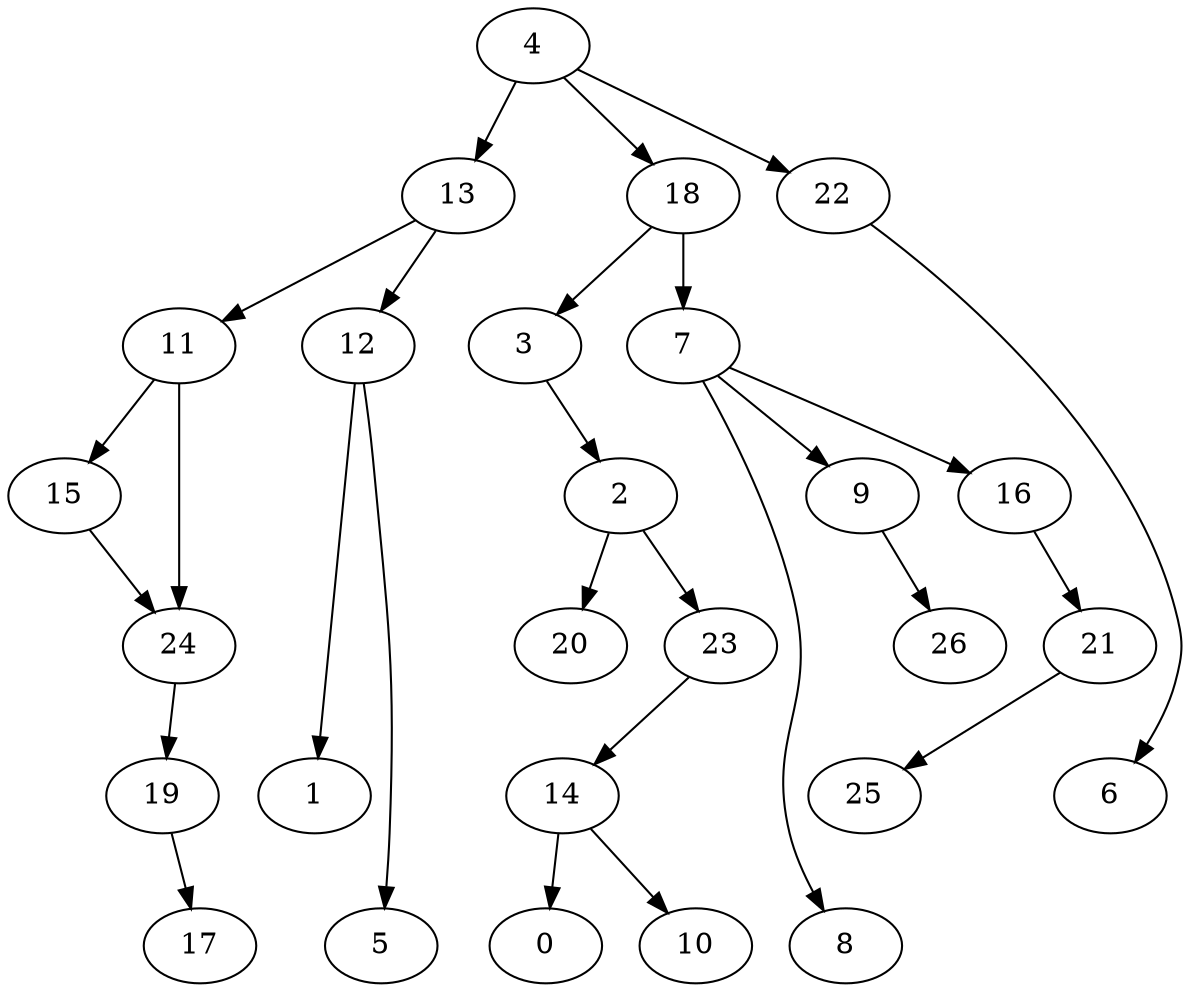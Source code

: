 digraph g {
0;
1;
2;
3;
4;
5;
6;
7;
8;
9;
10;
11;
12;
13;
14;
15;
16;
17;
18;
19;
20;
21;
22;
23;
24;
25;
26;
2 -> 23 [weight=0];
2 -> 20 [weight=0];
3 -> 2 [weight=0];
4 -> 22 [weight=0];
4 -> 13 [weight=0];
4 -> 18 [weight=0];
7 -> 8 [weight=0];
7 -> 9 [weight=0];
7 -> 16 [weight=0];
9 -> 26 [weight=0];
11 -> 24 [weight=1];
11 -> 15 [weight=0];
12 -> 1 [weight=0];
12 -> 5 [weight=0];
13 -> 12 [weight=0];
13 -> 11 [weight=0];
14 -> 0 [weight=0];
14 -> 10 [weight=0];
15 -> 24 [weight=0];
16 -> 21 [weight=0];
18 -> 3 [weight=0];
18 -> 7 [weight=1];
19 -> 17 [weight=0];
21 -> 25 [weight=0];
22 -> 6 [weight=0];
23 -> 14 [weight=0];
24 -> 19 [weight=0];
}
